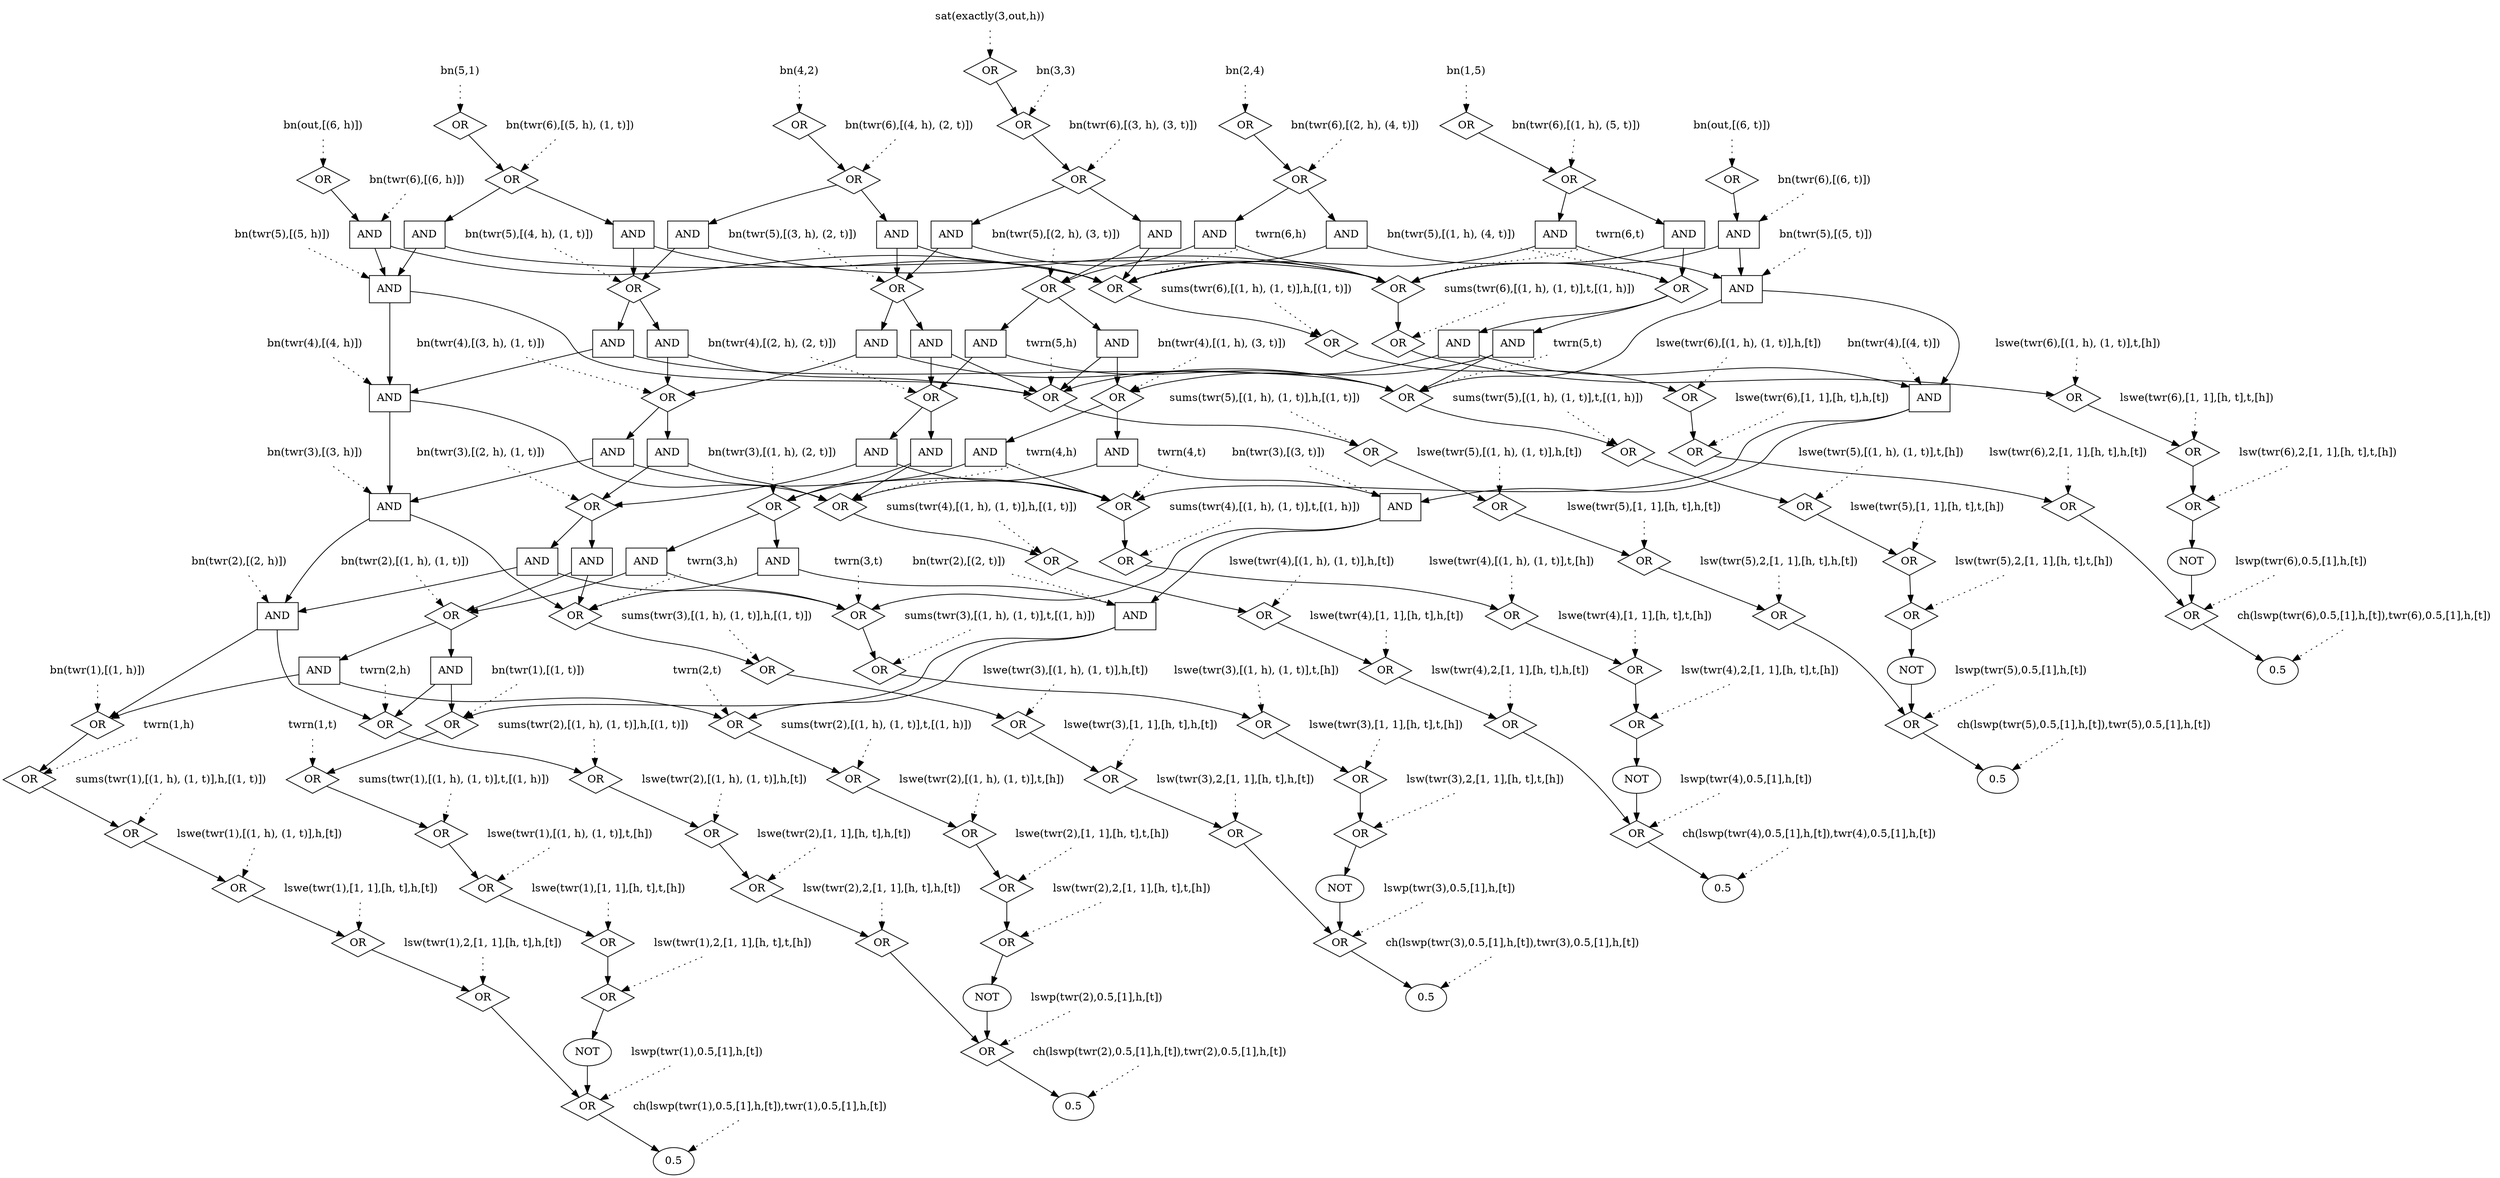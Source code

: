 digraph GP {
2 [label="OR", shape="diamond", style="filled", fillcolor="white"];
 2 -> 1;
3 [label="OR", shape="diamond", style="filled", fillcolor="white"];
 3 -> 2;
4 [label="OR", shape="diamond", style="filled", fillcolor="white"];
 -2 [label="NOT"];
-2 -> 2;
4 -> -2;
5 [label="OR", shape="diamond", style="filled", fillcolor="white"];
 5 -> 3;
6 [label="OR", shape="diamond", style="filled", fillcolor="white"];
 6 -> 4;
7 [label="OR", shape="diamond", style="filled", fillcolor="white"];
 7 -> 5;
8 [label="OR", shape="diamond", style="filled", fillcolor="white"];
 8 -> 6;
9 [label="OR", shape="diamond", style="filled", fillcolor="white"];
 9 -> 7;
10 [label="OR", shape="diamond", style="filled", fillcolor="white"];
 10 -> 8;
11 [label="OR", shape="diamond", style="filled", fillcolor="white"];
 11 -> 9;
12 [label="OR", shape="diamond", style="filled", fillcolor="white"];
 12 -> 10;
13 [label="OR", shape="diamond", style="filled", fillcolor="white"];
 13 -> 11;
14 [label="OR", shape="diamond", style="filled", fillcolor="white"];
 14 -> 12;
16 [label="OR", shape="diamond", style="filled", fillcolor="white"];
 16 -> 15;
17 [label="OR", shape="diamond", style="filled", fillcolor="white"];
 17 -> 16;
18 [label="OR", shape="diamond", style="filled", fillcolor="white"];
 -16 [label="NOT"];
-16 -> 16;
18 -> -16;
19 [label="OR", shape="diamond", style="filled", fillcolor="white"];
 19 -> 17;
20 [label="OR", shape="diamond", style="filled", fillcolor="white"];
 20 -> 18;
21 [label="OR", shape="diamond", style="filled", fillcolor="white"];
 21 -> 19;
22 [label="OR", shape="diamond", style="filled", fillcolor="white"];
 22 -> 20;
23 [label="OR", shape="diamond", style="filled", fillcolor="white"];
 23 -> 21;
24 [label="OR", shape="diamond", style="filled", fillcolor="white"];
 24 -> 22;
25 [label="OR", shape="diamond", style="filled", fillcolor="white"];
 25 -> 23;
26 [label="OR", shape="diamond", style="filled", fillcolor="white"];
 26 -> 24;
27 [label="AND", shape="box", style="filled", fillcolor="white"];
27 -> 13;
27 -> 25;
28 [label="AND", shape="box", style="filled", fillcolor="white"];
28 -> 13;
28 -> 26;
29 [label="AND", shape="box", style="filled", fillcolor="white"];
29 -> 14;
29 -> 25;
30 [label="AND", shape="box", style="filled", fillcolor="white"];
30 -> 14;
30 -> 26;
31 [label="OR", shape="diamond", style="filled", fillcolor="white"];
 31 -> 28;
31 -> 29;
33 [label="OR", shape="diamond", style="filled", fillcolor="white"];
 33 -> 32;
34 [label="OR", shape="diamond", style="filled", fillcolor="white"];
 34 -> 33;
35 [label="OR", shape="diamond", style="filled", fillcolor="white"];
 -33 [label="NOT"];
-33 -> 33;
35 -> -33;
36 [label="OR", shape="diamond", style="filled", fillcolor="white"];
 36 -> 34;
37 [label="OR", shape="diamond", style="filled", fillcolor="white"];
 37 -> 35;
38 [label="OR", shape="diamond", style="filled", fillcolor="white"];
 38 -> 36;
39 [label="OR", shape="diamond", style="filled", fillcolor="white"];
 39 -> 37;
40 [label="OR", shape="diamond", style="filled", fillcolor="white"];
 40 -> 38;
41 [label="OR", shape="diamond", style="filled", fillcolor="white"];
 41 -> 39;
42 [label="OR", shape="diamond", style="filled", fillcolor="white"];
 42 -> 40;
43 [label="OR", shape="diamond", style="filled", fillcolor="white"];
 43 -> 41;
44 [label="AND", shape="box", style="filled", fillcolor="white"];
44 -> 27;
44 -> 42;
45 [label="AND", shape="box", style="filled", fillcolor="white"];
45 -> 27;
45 -> 43;
46 [label="AND", shape="box", style="filled", fillcolor="white"];
46 -> 31;
46 -> 42;
47 [label="AND", shape="box", style="filled", fillcolor="white"];
47 -> 31;
47 -> 43;
48 [label="AND", shape="box", style="filled", fillcolor="white"];
48 -> 30;
48 -> 42;
49 [label="AND", shape="box", style="filled", fillcolor="white"];
49 -> 30;
49 -> 43;
50 [label="OR", shape="diamond", style="filled", fillcolor="white"];
 50 -> 45;
50 -> 46;
51 [label="OR", shape="diamond", style="filled", fillcolor="white"];
 51 -> 47;
51 -> 48;
53 [label="OR", shape="diamond", style="filled", fillcolor="white"];
 53 -> 52;
54 [label="OR", shape="diamond", style="filled", fillcolor="white"];
 54 -> 53;
55 [label="OR", shape="diamond", style="filled", fillcolor="white"];
 -53 [label="NOT"];
-53 -> 53;
55 -> -53;
56 [label="OR", shape="diamond", style="filled", fillcolor="white"];
 56 -> 54;
57 [label="OR", shape="diamond", style="filled", fillcolor="white"];
 57 -> 55;
58 [label="OR", shape="diamond", style="filled", fillcolor="white"];
 58 -> 56;
59 [label="OR", shape="diamond", style="filled", fillcolor="white"];
 59 -> 57;
60 [label="OR", shape="diamond", style="filled", fillcolor="white"];
 60 -> 58;
61 [label="OR", shape="diamond", style="filled", fillcolor="white"];
 61 -> 59;
62 [label="OR", shape="diamond", style="filled", fillcolor="white"];
 62 -> 60;
63 [label="OR", shape="diamond", style="filled", fillcolor="white"];
 63 -> 61;
64 [label="AND", shape="box", style="filled", fillcolor="white"];
64 -> 44;
64 -> 62;
65 [label="AND", shape="box", style="filled", fillcolor="white"];
65 -> 44;
65 -> 63;
66 [label="AND", shape="box", style="filled", fillcolor="white"];
66 -> 50;
66 -> 62;
67 [label="AND", shape="box", style="filled", fillcolor="white"];
67 -> 50;
67 -> 63;
68 [label="AND", shape="box", style="filled", fillcolor="white"];
68 -> 51;
68 -> 62;
69 [label="AND", shape="box", style="filled", fillcolor="white"];
69 -> 51;
69 -> 63;
70 [label="AND", shape="box", style="filled", fillcolor="white"];
70 -> 49;
70 -> 62;
71 [label="AND", shape="box", style="filled", fillcolor="white"];
71 -> 49;
71 -> 63;
72 [label="OR", shape="diamond", style="filled", fillcolor="white"];
 72 -> 65;
72 -> 66;
73 [label="OR", shape="diamond", style="filled", fillcolor="white"];
 73 -> 67;
73 -> 68;
74 [label="OR", shape="diamond", style="filled", fillcolor="white"];
 74 -> 69;
74 -> 70;
76 [label="OR", shape="diamond", style="filled", fillcolor="white"];
 76 -> 75;
77 [label="OR", shape="diamond", style="filled", fillcolor="white"];
 77 -> 76;
78 [label="OR", shape="diamond", style="filled", fillcolor="white"];
 -76 [label="NOT"];
-76 -> 76;
78 -> -76;
79 [label="OR", shape="diamond", style="filled", fillcolor="white"];
 79 -> 77;
80 [label="OR", shape="diamond", style="filled", fillcolor="white"];
 80 -> 78;
81 [label="OR", shape="diamond", style="filled", fillcolor="white"];
 81 -> 79;
82 [label="OR", shape="diamond", style="filled", fillcolor="white"];
 82 -> 80;
83 [label="OR", shape="diamond", style="filled", fillcolor="white"];
 83 -> 81;
84 [label="OR", shape="diamond", style="filled", fillcolor="white"];
 84 -> 82;
85 [label="OR", shape="diamond", style="filled", fillcolor="white"];
 85 -> 83;
86 [label="OR", shape="diamond", style="filled", fillcolor="white"];
 86 -> 84;
87 [label="AND", shape="box", style="filled", fillcolor="white"];
87 -> 64;
87 -> 85;
88 [label="AND", shape="box", style="filled", fillcolor="white"];
88 -> 64;
88 -> 86;
89 [label="AND", shape="box", style="filled", fillcolor="white"];
89 -> 72;
89 -> 85;
90 [label="AND", shape="box", style="filled", fillcolor="white"];
90 -> 72;
90 -> 86;
91 [label="AND", shape="box", style="filled", fillcolor="white"];
91 -> 73;
91 -> 85;
92 [label="AND", shape="box", style="filled", fillcolor="white"];
92 -> 73;
92 -> 86;
93 [label="AND", shape="box", style="filled", fillcolor="white"];
93 -> 74;
93 -> 85;
94 [label="AND", shape="box", style="filled", fillcolor="white"];
94 -> 74;
94 -> 86;
95 [label="AND", shape="box", style="filled", fillcolor="white"];
95 -> 71;
95 -> 85;
96 [label="AND", shape="box", style="filled", fillcolor="white"];
96 -> 71;
96 -> 86;
97 [label="OR", shape="diamond", style="filled", fillcolor="white"];
 97 -> 88;
97 -> 89;
98 [label="OR", shape="diamond", style="filled", fillcolor="white"];
 98 -> 90;
98 -> 91;
99 [label="OR", shape="diamond", style="filled", fillcolor="white"];
 99 -> 92;
99 -> 93;
100 [label="OR", shape="diamond", style="filled", fillcolor="white"];
 100 -> 94;
100 -> 95;
102 [label="OR", shape="diamond", style="filled", fillcolor="white"];
 102 -> 101;
103 [label="OR", shape="diamond", style="filled", fillcolor="white"];
 103 -> 102;
104 [label="OR", shape="diamond", style="filled", fillcolor="white"];
 -102 [label="NOT"];
-102 -> 102;
104 -> -102;
105 [label="OR", shape="diamond", style="filled", fillcolor="white"];
 105 -> 103;
106 [label="OR", shape="diamond", style="filled", fillcolor="white"];
 106 -> 104;
107 [label="OR", shape="diamond", style="filled", fillcolor="white"];
 107 -> 105;
108 [label="OR", shape="diamond", style="filled", fillcolor="white"];
 108 -> 106;
109 [label="OR", shape="diamond", style="filled", fillcolor="white"];
 109 -> 107;
110 [label="OR", shape="diamond", style="filled", fillcolor="white"];
 110 -> 108;
111 [label="OR", shape="diamond", style="filled", fillcolor="white"];
 111 -> 109;
112 [label="OR", shape="diamond", style="filled", fillcolor="white"];
 112 -> 110;
113 [label="AND", shape="box", style="filled", fillcolor="white"];
113 -> 87;
113 -> 111;
114 [label="AND", shape="box", style="filled", fillcolor="white"];
114 -> 87;
114 -> 112;
115 [label="AND", shape="box", style="filled", fillcolor="white"];
115 -> 97;
115 -> 111;
116 [label="AND", shape="box", style="filled", fillcolor="white"];
116 -> 97;
116 -> 112;
117 [label="AND", shape="box", style="filled", fillcolor="white"];
117 -> 98;
117 -> 111;
118 [label="AND", shape="box", style="filled", fillcolor="white"];
118 -> 98;
118 -> 112;
119 [label="AND", shape="box", style="filled", fillcolor="white"];
119 -> 99;
119 -> 111;
120 [label="AND", shape="box", style="filled", fillcolor="white"];
120 -> 99;
120 -> 112;
121 [label="AND", shape="box", style="filled", fillcolor="white"];
121 -> 100;
121 -> 111;
122 [label="AND", shape="box", style="filled", fillcolor="white"];
122 -> 100;
122 -> 112;
123 [label="AND", shape="box", style="filled", fillcolor="white"];
123 -> 96;
123 -> 111;
124 [label="AND", shape="box", style="filled", fillcolor="white"];
124 -> 96;
124 -> 112;
125 [label="OR", shape="diamond", style="filled", fillcolor="white"];
 125 -> 114;
125 -> 115;
126 [label="OR", shape="diamond", style="filled", fillcolor="white"];
 126 -> 116;
126 -> 117;
127 [label="OR", shape="diamond", style="filled", fillcolor="white"];
 127 -> 118;
127 -> 119;
128 [label="OR", shape="diamond", style="filled", fillcolor="white"];
 128 -> 120;
128 -> 121;
129 [label="OR", shape="diamond", style="filled", fillcolor="white"];
 129 -> 122;
129 -> 123;
130 [label="OR", shape="diamond", style="filled", fillcolor="white"];
 130 -> 113;
131 [label="OR", shape="diamond", style="filled", fillcolor="white"];
 131 -> 125;
132 [label="OR", shape="diamond", style="filled", fillcolor="white"];
 132 -> 126;
133 [label="OR", shape="diamond", style="filled", fillcolor="white"];
 133 -> 127;
134 [label="OR", shape="diamond", style="filled", fillcolor="white"];
 134 -> 128;
135 [label="OR", shape="diamond", style="filled", fillcolor="white"];
 135 -> 129;
136 [label="OR", shape="diamond", style="filled", fillcolor="white"];
 136 -> 124;
137 [label="OR", shape="diamond", style="filled", fillcolor="white"];
 137 -> 133;
1 [ shape="ellipse", label="0.5", style="filled", fillcolor="white" ];
15 [ shape="ellipse", label="0.5", style="filled", fillcolor="white" ];
32 [ shape="ellipse", label="0.5", style="filled", fillcolor="white" ];
52 [ shape="ellipse", label="0.5", style="filled", fillcolor="white" ];
75 [ shape="ellipse", label="0.5", style="filled", fillcolor="white" ];
101 [ shape="ellipse", label="0.5", style="filled", fillcolor="white" ];
q_0 [ label="bn(4,2)", shape="plaintext" ];
q_0 -> 132 [style="dotted" ];
q_1 [ label="lswe(twr(6),[(1, h), (1, t)],t,[h])", shape="plaintext" ];
q_1 -> 108 [style="dotted" ];
q_2 [ label="lswe(twr(3),[(1, h), (1, t)],h,[t])", shape="plaintext" ];
q_2 -> 38 [style="dotted" ];
q_3 [ label="ch(lswp(twr(6),0.5,[1],h,[t]),twr(6),0.5,[1],h,[t])", shape="plaintext" ];
q_3 -> 101 [style="dotted" ];
q_4 [ label="lswe(twr(2),[1, 1],[h, t],h,[t])", shape="plaintext" ];
q_4 -> 19 [style="dotted" ];
q_5 [ label="bn(twr(6),[(6, t)])", shape="plaintext" ];
q_5 -> 124 [style="dotted" ];
q_6 [ label="bn(twr(3),[(3, h)])", shape="plaintext" ];
q_6 -> 44 [style="dotted" ];
q_7 [ label="lsw(twr(5),2,[1, 1],[h, t],t,[h])", shape="plaintext" ];
q_7 -> 78 [style="dotted" ];
q_8 [ label="lswe(twr(3),[1, 1],[h, t],t,[h])", shape="plaintext" ];
q_8 -> 37 [style="dotted" ];
q_9 [ label="bn(twr(6),[(1, h), (5, t)])", shape="plaintext" ];
q_9 -> 129 [style="dotted" ];
q_10 [ label="lswe(twr(4),[(1, h), (1, t)],t,[h])", shape="plaintext" ];
q_10 -> 59 [style="dotted" ];
q_11 [ label="lsw(twr(1),2,[1, 1],[h, t],h,[t])", shape="plaintext" ];
q_11 -> 3 [style="dotted" ];
q_12 [ label="sums(twr(4),[(1, h), (1, t)],h,[(1, t)])", shape="plaintext" ];
q_12 -> 60 [style="dotted" ];
q_13 [ label="bn(twr(3),[(3, t)])", shape="plaintext" ];
q_13 -> 49 [style="dotted" ];
q_14 [ label="bn(twr(5),[(3, h), (2, t)])", shape="plaintext" ];
q_14 -> 98 [style="dotted" ];
q_15 [ label="bn(1,5)", shape="plaintext" ];
q_15 -> 135 [style="dotted" ];
q_16 [ label="bn(twr(2),[(2, t)])", shape="plaintext" ];
q_16 -> 30 [style="dotted" ];
q_17 [ label="lswe(twr(1),[(1, h), (1, t)],t,[h])", shape="plaintext" ];
q_17 -> 8 [style="dotted" ];
q_18 [ label="lsw(twr(1),2,[1, 1],[h, t],t,[h])", shape="plaintext" ];
q_18 -> 4 [style="dotted" ];
q_19 [ label="sums(twr(2),[(1, h), (1, t)],h,[(1, t)])", shape="plaintext" ];
q_19 -> 23 [style="dotted" ];
q_20 [ label="lswe(twr(1),[1, 1],[h, t],h,[t])", shape="plaintext" ];
q_20 -> 5 [style="dotted" ];
q_21 [ label="lswe(twr(4),[1, 1],[h, t],t,[h])", shape="plaintext" ];
q_21 -> 57 [style="dotted" ];
q_22 [ label="bn(out,[(6, h)])", shape="plaintext" ];
q_22 -> 130 [style="dotted" ];
q_23 [ label="bn(twr(2),[(2, h)])", shape="plaintext" ];
q_23 -> 27 [style="dotted" ];
q_24 [ label="bn(twr(6),[(4, h), (2, t)])", shape="plaintext" ];
q_24 -> 126 [style="dotted" ];
q_25 [ label="bn(twr(6),[(6, h)])", shape="plaintext" ];
q_25 -> 113 [style="dotted" ];
q_26 [ label="lsw(twr(3),2,[1, 1],[h, t],h,[t])", shape="plaintext" ];
q_26 -> 34 [style="dotted" ];
q_27 [ label="bn(twr(4),[(2, h), (2, t)])", shape="plaintext" ];
q_27 -> 73 [style="dotted" ];
q_28 [ label="lswe(twr(6),[(1, h), (1, t)],h,[t])", shape="plaintext" ];
q_28 -> 107 [style="dotted" ];
q_29 [ label="sums(twr(1),[(1, h), (1, t)],h,[(1, t)])", shape="plaintext" ];
q_29 -> 9 [style="dotted" ];
q_30 [ label="bn(twr(5),[(4, h), (1, t)])", shape="plaintext" ];
q_30 -> 97 [style="dotted" ];
q_31 [ label="ch(lswp(twr(4),0.5,[1],h,[t]),twr(4),0.5,[1],h,[t])", shape="plaintext" ];
q_31 -> 52 [style="dotted" ];
q_32 [ label="lswe(twr(1),[(1, h), (1, t)],h,[t])", shape="plaintext" ];
q_32 -> 7 [style="dotted" ];
q_33 [ label="twrn(1,h)", shape="plaintext" ];
q_33 -> 11 [style="dotted" ];
q_34 [ label="lswe(twr(2),[(1, h), (1, t)],h,[t])", shape="plaintext" ];
q_34 -> 21 [style="dotted" ];
q_35 [ label="bn(out,[(6, t)])", shape="plaintext" ];
q_35 -> 136 [style="dotted" ];
q_36 [ label="lswe(twr(1),[1, 1],[h, t],t,[h])", shape="plaintext" ];
q_36 -> 6 [style="dotted" ];
q_37 [ label="bn(twr(1),[(1, t)])", shape="plaintext" ];
q_37 -> 14 [style="dotted" ];
q_38 [ label="lsw(twr(6),2,[1, 1],[h, t],t,[h])", shape="plaintext" ];
q_38 -> 104 [style="dotted" ];
q_39 [ label="bn(twr(5),[(1, h), (4, t)])", shape="plaintext" ];
q_39 -> 100 [style="dotted" ];
q_40 [ label="bn(3,3)", shape="plaintext" ];
q_40 -> 133 [style="dotted" ];
q_41 [ label="twrn(4,h)", shape="plaintext" ];
q_41 -> 62 [style="dotted" ];
q_42 [ label="lswe(twr(3),[(1, h), (1, t)],t,[h])", shape="plaintext" ];
q_42 -> 39 [style="dotted" ];
q_43 [ label="lswe(twr(2),[1, 1],[h, t],t,[h])", shape="plaintext" ];
q_43 -> 20 [style="dotted" ];
q_44 [ label="sums(twr(3),[(1, h), (1, t)],h,[(1, t)])", shape="plaintext" ];
q_44 -> 40 [style="dotted" ];
q_45 [ label="lswp(twr(5),0.5,[1],h,[t])", shape="plaintext" ];
q_45 -> 76 [style="dotted" ];
q_46 [ label="lswe(twr(3),[1, 1],[h, t],h,[t])", shape="plaintext" ];
q_46 -> 36 [style="dotted" ];
q_47 [ label="sums(twr(2),[(1, h), (1, t)],t,[(1, h)])", shape="plaintext" ];
q_47 -> 24 [style="dotted" ];
q_48 [ label="bn(twr(4),[(1, h), (3, t)])", shape="plaintext" ];
q_48 -> 74 [style="dotted" ];
q_49 [ label="lswp(twr(2),0.5,[1],h,[t])", shape="plaintext" ];
q_49 -> 16 [style="dotted" ];
q_50 [ label="lswe(twr(4),[(1, h), (1, t)],h,[t])", shape="plaintext" ];
q_50 -> 58 [style="dotted" ];
q_51 [ label="bn(twr(6),[(2, h), (4, t)])", shape="plaintext" ];
q_51 -> 128 [style="dotted" ];
q_52 [ label="lswe(twr(6),[1, 1],[h, t],h,[t])", shape="plaintext" ];
q_52 -> 105 [style="dotted" ];
q_53 [ label="sat(exactly(3,out,h))", shape="plaintext" ];
q_53 -> 137 [style="dotted" ];
q_54 [ label="ch(lswp(twr(5),0.5,[1],h,[t]),twr(5),0.5,[1],h,[t])", shape="plaintext" ];
q_54 -> 75 [style="dotted" ];
q_55 [ label="twrn(1,t)", shape="plaintext" ];
q_55 -> 12 [style="dotted" ];
q_56 [ label="lsw(twr(2),2,[1, 1],[h, t],h,[t])", shape="plaintext" ];
q_56 -> 17 [style="dotted" ];
q_57 [ label="twrn(2,h)", shape="plaintext" ];
q_57 -> 25 [style="dotted" ];
q_58 [ label="twrn(3,t)", shape="plaintext" ];
q_58 -> 43 [style="dotted" ];
q_59 [ label="bn(twr(3),[(2, h), (1, t)])", shape="plaintext" ];
q_59 -> 50 [style="dotted" ];
q_60 [ label="bn(twr(1),[(1, h)])", shape="plaintext" ];
q_60 -> 13 [style="dotted" ];
q_61 [ label="sums(twr(5),[(1, h), (1, t)],h,[(1, t)])", shape="plaintext" ];
q_61 -> 83 [style="dotted" ];
q_62 [ label="bn(twr(5),[(2, h), (3, t)])", shape="plaintext" ];
q_62 -> 99 [style="dotted" ];
q_63 [ label="bn(twr(5),[(5, h)])", shape="plaintext" ];
q_63 -> 87 [style="dotted" ];
q_64 [ label="lsw(twr(4),2,[1, 1],[h, t],h,[t])", shape="plaintext" ];
q_64 -> 54 [style="dotted" ];
q_65 [ label="sums(twr(6),[(1, h), (1, t)],h,[(1, t)])", shape="plaintext" ];
q_65 -> 109 [style="dotted" ];
q_66 [ label="lswp(twr(3),0.5,[1],h,[t])", shape="plaintext" ];
q_66 -> 33 [style="dotted" ];
q_67 [ label="bn(5,1)", shape="plaintext" ];
q_67 -> 131 [style="dotted" ];
q_68 [ label="bn(twr(6),[(5, h), (1, t)])", shape="plaintext" ];
q_68 -> 125 [style="dotted" ];
q_69 [ label="lswe(twr(5),[(1, h), (1, t)],t,[h])", shape="plaintext" ];
q_69 -> 82 [style="dotted" ];
q_70 [ label="lswp(twr(4),0.5,[1],h,[t])", shape="plaintext" ];
q_70 -> 53 [style="dotted" ];
q_71 [ label="twrn(6,h)", shape="plaintext" ];
q_71 -> 111 [style="dotted" ];
q_72 [ label="bn(twr(4),[(3, h), (1, t)])", shape="plaintext" ];
q_72 -> 72 [style="dotted" ];
q_73 [ label="ch(lswp(twr(3),0.5,[1],h,[t]),twr(3),0.5,[1],h,[t])", shape="plaintext" ];
q_73 -> 32 [style="dotted" ];
q_74 [ label="sums(twr(1),[(1, h), (1, t)],t,[(1, h)])", shape="plaintext" ];
q_74 -> 10 [style="dotted" ];
q_75 [ label="ch(lswp(twr(2),0.5,[1],h,[t]),twr(2),0.5,[1],h,[t])", shape="plaintext" ];
q_75 -> 15 [style="dotted" ];
q_76 [ label="bn(twr(4),[(4, t)])", shape="plaintext" ];
q_76 -> 71 [style="dotted" ];
q_77 [ label="lswe(twr(5),[1, 1],[h, t],t,[h])", shape="plaintext" ];
q_77 -> 80 [style="dotted" ];
q_78 [ label="lswe(twr(5),[1, 1],[h, t],h,[t])", shape="plaintext" ];
q_78 -> 79 [style="dotted" ];
q_79 [ label="sums(twr(6),[(1, h), (1, t)],t,[(1, h)])", shape="plaintext" ];
q_79 -> 110 [style="dotted" ];
q_80 [ label="sums(twr(4),[(1, h), (1, t)],t,[(1, h)])", shape="plaintext" ];
q_80 -> 61 [style="dotted" ];
q_81 [ label="lswp(twr(6),0.5,[1],h,[t])", shape="plaintext" ];
q_81 -> 102 [style="dotted" ];
q_82 [ label="bn(2,4)", shape="plaintext" ];
q_82 -> 134 [style="dotted" ];
q_83 [ label="bn(twr(4),[(4, h)])", shape="plaintext" ];
q_83 -> 64 [style="dotted" ];
q_84 [ label="bn(twr(2),[(1, h), (1, t)])", shape="plaintext" ];
q_84 -> 31 [style="dotted" ];
q_85 [ label="twrn(4,t)", shape="plaintext" ];
q_85 -> 63 [style="dotted" ];
q_86 [ label="twrn(6,t)", shape="plaintext" ];
q_86 -> 112 [style="dotted" ];
q_87 [ label="twrn(5,h)", shape="plaintext" ];
q_87 -> 85 [style="dotted" ];
q_88 [ label="sums(twr(3),[(1, h), (1, t)],t,[(1, h)])", shape="plaintext" ];
q_88 -> 41 [style="dotted" ];
q_89 [ label="lswe(twr(5),[(1, h), (1, t)],h,[t])", shape="plaintext" ];
q_89 -> 81 [style="dotted" ];
q_90 [ label="sums(twr(5),[(1, h), (1, t)],t,[(1, h)])", shape="plaintext" ];
q_90 -> 84 [style="dotted" ];
q_91 [ label="lswe(twr(4),[1, 1],[h, t],h,[t])", shape="plaintext" ];
q_91 -> 56 [style="dotted" ];
q_92 [ label="bn(twr(6),[(3, h), (3, t)])", shape="plaintext" ];
q_92 -> 127 [style="dotted" ];
q_93 [ label="lswp(twr(1),0.5,[1],h,[t])", shape="plaintext" ];
q_93 -> 2 [style="dotted" ];
q_94 [ label="lswe(twr(6),[1, 1],[h, t],t,[h])", shape="plaintext" ];
q_94 -> 106 [style="dotted" ];
q_95 [ label="lsw(twr(5),2,[1, 1],[h, t],h,[t])", shape="plaintext" ];
q_95 -> 77 [style="dotted" ];
q_96 [ label="lsw(twr(3),2,[1, 1],[h, t],t,[h])", shape="plaintext" ];
q_96 -> 35 [style="dotted" ];
q_97 [ label="lsw(twr(6),2,[1, 1],[h, t],h,[t])", shape="plaintext" ];
q_97 -> 103 [style="dotted" ];
q_98 [ label="twrn(2,t)", shape="plaintext" ];
q_98 -> 26 [style="dotted" ];
q_99 [ label="twrn(3,h)", shape="plaintext" ];
q_99 -> 42 [style="dotted" ];
q_100 [ label="lsw(twr(2),2,[1, 1],[h, t],t,[h])", shape="plaintext" ];
q_100 -> 18 [style="dotted" ];
q_101 [ label="bn(twr(3),[(1, h), (2, t)])", shape="plaintext" ];
q_101 -> 51 [style="dotted" ];
q_102 [ label="ch(lswp(twr(1),0.5,[1],h,[t]),twr(1),0.5,[1],h,[t])", shape="plaintext" ];
q_102 -> 1 [style="dotted" ];
q_103 [ label="bn(twr(5),[(5, t)])", shape="plaintext" ];
q_103 -> 96 [style="dotted" ];
q_104 [ label="twrn(5,t)", shape="plaintext" ];
q_104 -> 86 [style="dotted" ];
q_105 [ label="lsw(twr(4),2,[1, 1],[h, t],t,[h])", shape="plaintext" ];
q_105 -> 55 [style="dotted" ];
q_106 [ label="lswe(twr(2),[(1, h), (1, t)],t,[h])", shape="plaintext" ];
q_106 -> 22 [style="dotted" ];
}
